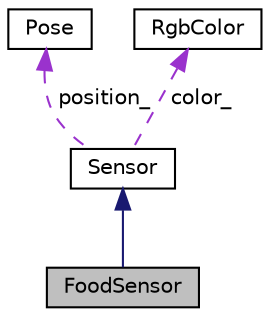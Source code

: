 digraph "FoodSensor"
{
  edge [fontname="Helvetica",fontsize="10",labelfontname="Helvetica",labelfontsize="10"];
  node [fontname="Helvetica",fontsize="10",shape=record];
  Node1 [label="FoodSensor",height=0.2,width=0.4,color="black", fillcolor="grey75", style="filled", fontcolor="black"];
  Node2 -> Node1 [dir="back",color="midnightblue",fontsize="10",style="solid",fontname="Helvetica"];
  Node2 [label="Sensor",height=0.2,width=0.4,color="black", fillcolor="white", style="filled",URL="$classSensor.html",tooltip="Parent Class representing a generic sensor of the robot. "];
  Node3 -> Node2 [dir="back",color="darkorchid3",fontsize="10",style="dashed",label=" position_" ,fontname="Helvetica"];
  Node3 [label="Pose",height=0.2,width=0.4,color="black", fillcolor="white", style="filled",URL="$structPose.html",tooltip="A simple representation of the position/orientation of an entity within the Arena. "];
  Node4 -> Node2 [dir="back",color="darkorchid3",fontsize="10",style="dashed",label=" color_" ,fontname="Helvetica"];
  Node4 [label="RgbColor",height=0.2,width=0.4,color="black", fillcolor="white", style="filled",URL="$structRgbColor.html",tooltip="Struct representing a rgb_color. "];
}
